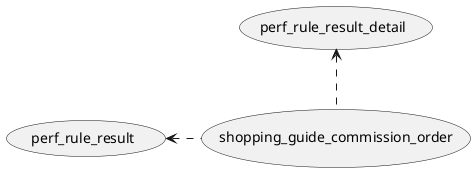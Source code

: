 @startuml
'https://plantuml.com/sequence-diagram


usecase "perf_rule_result_detail" as detail
usecase "perf_rule_result" as result
usecase "shopping_guide_commission_order" as sgco

sgco .up-> detail
sgco .left-> result
@enduml
